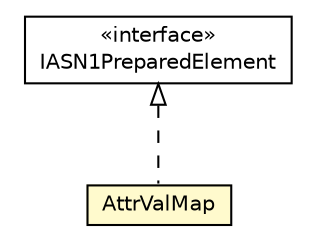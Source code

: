 #!/usr/local/bin/dot
#
# Class diagram 
# Generated by UMLGraph version R5_6-24-gf6e263 (http://www.umlgraph.org/)
#

digraph G {
	edge [fontname="Helvetica",fontsize=10,labelfontname="Helvetica",labelfontsize=10];
	node [fontname="Helvetica",fontsize=10,shape=plaintext];
	nodesep=0.25;
	ranksep=0.5;
	// org.universAAL.lddi.lib.ieeex73std.org.bn.coders.IASN1PreparedElement
	c91530 [label=<<table title="org.universAAL.lddi.lib.ieeex73std.org.bn.coders.IASN1PreparedElement" border="0" cellborder="1" cellspacing="0" cellpadding="2" port="p" href="../../org/bn/coders/IASN1PreparedElement.html">
		<tr><td><table border="0" cellspacing="0" cellpadding="1">
<tr><td align="center" balign="center"> &#171;interface&#187; </td></tr>
<tr><td align="center" balign="center"> IASN1PreparedElement </td></tr>
		</table></td></tr>
		</table>>, URL="../../org/bn/coders/IASN1PreparedElement.html", fontname="Helvetica", fontcolor="black", fontsize=10.0];
	// org.universAAL.lddi.lib.ieeex73std.x73.p20601.AttrValMap
	c91728 [label=<<table title="org.universAAL.lddi.lib.ieeex73std.x73.p20601.AttrValMap" border="0" cellborder="1" cellspacing="0" cellpadding="2" port="p" bgcolor="lemonChiffon" href="./AttrValMap.html">
		<tr><td><table border="0" cellspacing="0" cellpadding="1">
<tr><td align="center" balign="center"> AttrValMap </td></tr>
		</table></td></tr>
		</table>>, URL="./AttrValMap.html", fontname="Helvetica", fontcolor="black", fontsize=10.0];
	//org.universAAL.lddi.lib.ieeex73std.x73.p20601.AttrValMap implements org.universAAL.lddi.lib.ieeex73std.org.bn.coders.IASN1PreparedElement
	c91530:p -> c91728:p [dir=back,arrowtail=empty,style=dashed];
}

